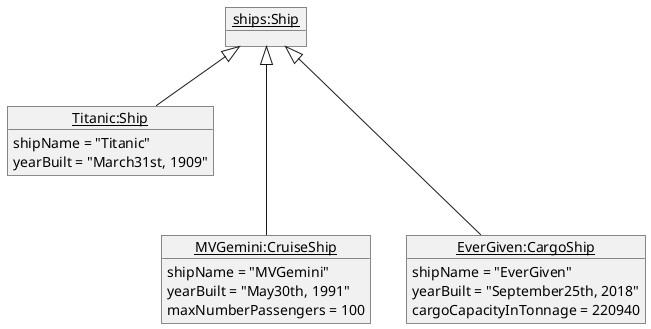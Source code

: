 @startuml
'https://plantuml.com/object-diagram

object "<u>Titanic:Ship</u>" as ts{
shipName = "Titanic"
yearBuilt = "March31st, 1909"
}

object "<u>MVGemini:CruiseShip</u>" as mvg{
shipName = "MVGemini"
yearBuilt = "May30th, 1991"
maxNumberPassengers = 100
}

object "<u>EverGiven:CargoShip</u>" as eg{
shipName = "EverGiven"
yearBuilt = "September25th, 2018"
cargoCapacityInTonnage = 220940
}

object "<u>ships:Ship</u>" as ships{

}

ships <|-- ts
ships <|--- mvg
ships <|--- eg

@enduml

